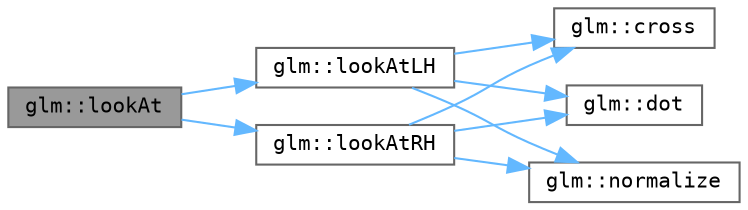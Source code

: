 digraph "glm::lookAt"
{
 // LATEX_PDF_SIZE
  bgcolor="transparent";
  edge [fontname=Terminal,fontsize=10,labelfontname=Helvetica,labelfontsize=10];
  node [fontname=Terminal,fontsize=10,shape=box,height=0.2,width=0.4];
  rankdir="LR";
  Node1 [label="glm::lookAt",height=0.2,width=0.4,color="gray40", fillcolor="grey60", style="filled", fontcolor="black",tooltip=" "];
  Node1 -> Node2 [color="steelblue1",style="solid"];
  Node2 [label="glm::lookAtLH",height=0.2,width=0.4,color="grey40", fillcolor="white", style="filled",URL="$group__ext__matrix__transform.html#gab2850421652778eeef6830e4fb1ea346",tooltip=" "];
  Node2 -> Node3 [color="steelblue1",style="solid"];
  Node3 [label="glm::cross",height=0.2,width=0.4,color="grey40", fillcolor="white", style="filled",URL="$group__core__func__geometric.html#ga1882f52ee88a161ed86dea9905a6da91",tooltip=" "];
  Node2 -> Node4 [color="steelblue1",style="solid"];
  Node4 [label="glm::dot",height=0.2,width=0.4,color="grey40", fillcolor="white", style="filled",URL="$namespaceglm.html#aee4f67dd98afd5ecd486c06bbf72211d",tooltip=" "];
  Node2 -> Node5 [color="steelblue1",style="solid"];
  Node5 [label="glm::normalize",height=0.2,width=0.4,color="grey40", fillcolor="white", style="filled",URL="$group__core__func__geometric.html#ga5c6c1379961d4589035a390856f2d66c",tooltip=" "];
  Node1 -> Node6 [color="steelblue1",style="solid"];
  Node6 [label="glm::lookAtRH",height=0.2,width=0.4,color="grey40", fillcolor="white", style="filled",URL="$group__ext__matrix__transform.html#ga55e33da75ea7e0f877059cc6f181cd2b",tooltip=" "];
  Node6 -> Node3 [color="steelblue1",style="solid"];
  Node6 -> Node4 [color="steelblue1",style="solid"];
  Node6 -> Node5 [color="steelblue1",style="solid"];
}

